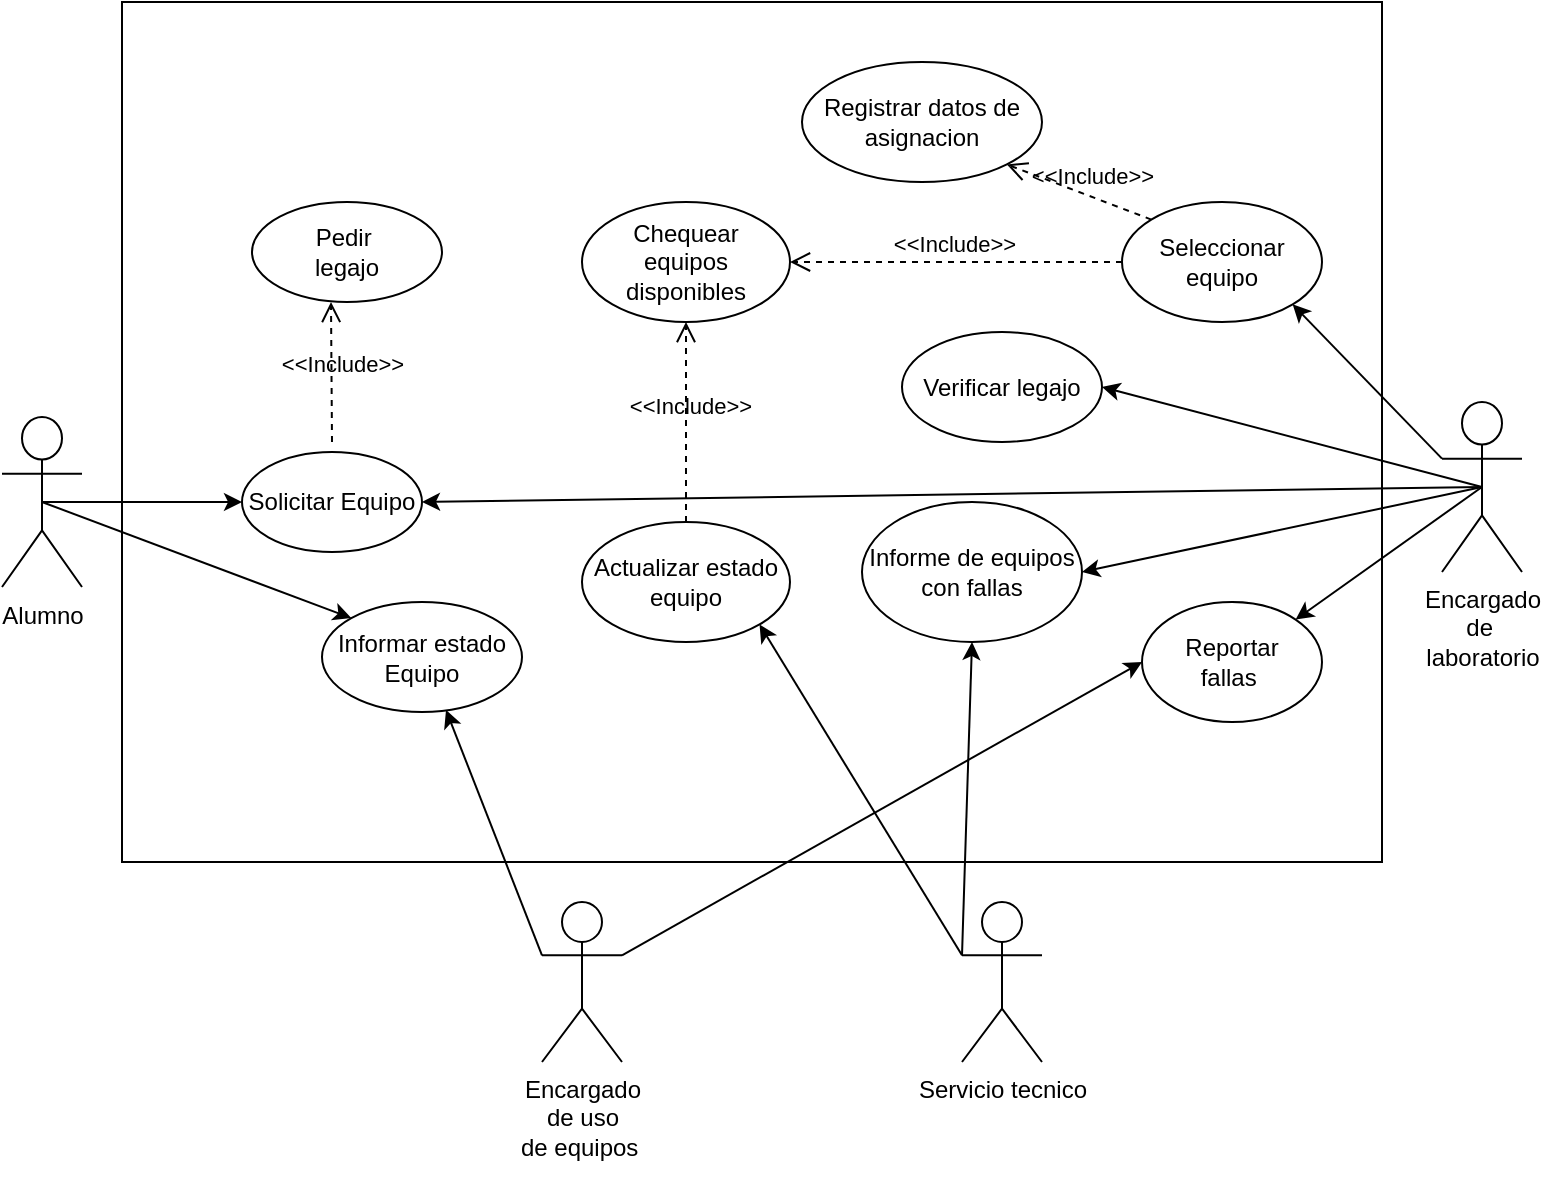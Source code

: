 <mxfile version="20.2.8" type="device"><diagram id="zPHzHa22M_pVTMs4SJ9A" name="Página-1"><mxGraphModel dx="868" dy="450" grid="1" gridSize="10" guides="1" tooltips="1" connect="1" arrows="1" fold="1" page="1" pageScale="1" pageWidth="827" pageHeight="1169" math="0" shadow="0"><root><mxCell id="0"/><mxCell id="1" parent="0"/><mxCell id="sdaAbBz5JvMkKX8dXmen-96" value="" style="rounded=0;whiteSpace=wrap;html=1;" vertex="1" parent="1"><mxGeometry x="110" y="10" width="630" height="430" as="geometry"/></mxCell><mxCell id="sdaAbBz5JvMkKX8dXmen-67" style="edgeStyle=none;rounded=0;orthogonalLoop=1;jettySize=auto;html=1;exitX=0.5;exitY=0.5;exitDx=0;exitDy=0;exitPerimeter=0;entryX=0;entryY=0.5;entryDx=0;entryDy=0;" edge="1" parent="1" source="sdaAbBz5JvMkKX8dXmen-1" target="sdaAbBz5JvMkKX8dXmen-2"><mxGeometry relative="1" as="geometry"/></mxCell><mxCell id="sdaAbBz5JvMkKX8dXmen-69" style="edgeStyle=none;rounded=0;orthogonalLoop=1;jettySize=auto;html=1;exitX=0.5;exitY=0.5;exitDx=0;exitDy=0;exitPerimeter=0;entryX=0;entryY=0;entryDx=0;entryDy=0;" edge="1" parent="1" source="sdaAbBz5JvMkKX8dXmen-1" target="sdaAbBz5JvMkKX8dXmen-50"><mxGeometry relative="1" as="geometry"/></mxCell><mxCell id="sdaAbBz5JvMkKX8dXmen-1" value="Alumno" style="shape=umlActor;verticalLabelPosition=bottom;verticalAlign=top;html=1;outlineConnect=0;" vertex="1" parent="1"><mxGeometry x="50" y="217.5" width="40" height="85" as="geometry"/></mxCell><mxCell id="sdaAbBz5JvMkKX8dXmen-2" value="Solicitar Equipo" style="ellipse;whiteSpace=wrap;html=1;" vertex="1" parent="1"><mxGeometry x="170" y="235" width="90" height="50" as="geometry"/></mxCell><mxCell id="sdaAbBz5JvMkKX8dXmen-68" style="edgeStyle=none;rounded=0;orthogonalLoop=1;jettySize=auto;html=1;exitX=0.5;exitY=0.5;exitDx=0;exitDy=0;exitPerimeter=0;entryX=1;entryY=0.5;entryDx=0;entryDy=0;" edge="1" parent="1" source="sdaAbBz5JvMkKX8dXmen-10" target="sdaAbBz5JvMkKX8dXmen-2"><mxGeometry relative="1" as="geometry"/></mxCell><mxCell id="sdaAbBz5JvMkKX8dXmen-75" style="edgeStyle=none;rounded=0;orthogonalLoop=1;jettySize=auto;html=1;entryX=1;entryY=0.5;entryDx=0;entryDy=0;exitX=0.5;exitY=0.5;exitDx=0;exitDy=0;exitPerimeter=0;" edge="1" parent="1" source="sdaAbBz5JvMkKX8dXmen-10" target="sdaAbBz5JvMkKX8dXmen-11"><mxGeometry relative="1" as="geometry"><mxPoint x="700" y="180" as="sourcePoint"/></mxGeometry></mxCell><mxCell id="sdaAbBz5JvMkKX8dXmen-81" style="edgeStyle=none;rounded=0;orthogonalLoop=1;jettySize=auto;html=1;exitX=0.5;exitY=0.5;exitDx=0;exitDy=0;exitPerimeter=0;entryX=1;entryY=0;entryDx=0;entryDy=0;" edge="1" parent="1" source="sdaAbBz5JvMkKX8dXmen-10" target="sdaAbBz5JvMkKX8dXmen-53"><mxGeometry relative="1" as="geometry"/></mxCell><mxCell id="sdaAbBz5JvMkKX8dXmen-82" style="edgeStyle=none;rounded=0;orthogonalLoop=1;jettySize=auto;html=1;exitX=0.5;exitY=0.5;exitDx=0;exitDy=0;exitPerimeter=0;entryX=1;entryY=0.5;entryDx=0;entryDy=0;" edge="1" parent="1" source="sdaAbBz5JvMkKX8dXmen-10" target="sdaAbBz5JvMkKX8dXmen-79"><mxGeometry relative="1" as="geometry"/></mxCell><mxCell id="sdaAbBz5JvMkKX8dXmen-84" style="edgeStyle=none;rounded=0;orthogonalLoop=1;jettySize=auto;html=1;exitX=0;exitY=0.333;exitDx=0;exitDy=0;exitPerimeter=0;entryX=1;entryY=1;entryDx=0;entryDy=0;" edge="1" parent="1" source="sdaAbBz5JvMkKX8dXmen-10" target="sdaAbBz5JvMkKX8dXmen-28"><mxGeometry relative="1" as="geometry"/></mxCell><mxCell id="sdaAbBz5JvMkKX8dXmen-10" value="Encargado&lt;br&gt;de&amp;nbsp;&lt;br&gt;laboratorio&lt;br&gt;" style="shape=umlActor;verticalLabelPosition=bottom;verticalAlign=top;html=1;outlineConnect=0;" vertex="1" parent="1"><mxGeometry x="770" y="210" width="40" height="85" as="geometry"/></mxCell><mxCell id="sdaAbBz5JvMkKX8dXmen-11" value="Verificar legajo" style="ellipse;whiteSpace=wrap;html=1;" vertex="1" parent="1"><mxGeometry x="500" y="175" width="100" height="55" as="geometry"/></mxCell><mxCell id="sdaAbBz5JvMkKX8dXmen-23" value="Pedir&amp;nbsp;&lt;br&gt;legajo" style="ellipse;whiteSpace=wrap;html=1;" vertex="1" parent="1"><mxGeometry x="175" y="110" width="95" height="50" as="geometry"/></mxCell><mxCell id="sdaAbBz5JvMkKX8dXmen-28" value="Seleccionar equipo" style="ellipse;whiteSpace=wrap;html=1;" vertex="1" parent="1"><mxGeometry x="610" y="110" width="100" height="60" as="geometry"/></mxCell><mxCell id="sdaAbBz5JvMkKX8dXmen-38" value="Registrar datos de asignacion" style="ellipse;whiteSpace=wrap;html=1;" vertex="1" parent="1"><mxGeometry x="450" y="40" width="120" height="60" as="geometry"/></mxCell><mxCell id="sdaAbBz5JvMkKX8dXmen-40" value="Chequear&lt;br&gt;equipos disponibles" style="ellipse;whiteSpace=wrap;html=1;" vertex="1" parent="1"><mxGeometry x="340" y="110" width="104" height="60" as="geometry"/></mxCell><mxCell id="sdaAbBz5JvMkKX8dXmen-46" value="Actualizar estado equipo" style="ellipse;whiteSpace=wrap;html=1;" vertex="1" parent="1"><mxGeometry x="340" y="270" width="104" height="60" as="geometry"/></mxCell><mxCell id="sdaAbBz5JvMkKX8dXmen-50" value="Informar estado&lt;br&gt;Equipo" style="ellipse;whiteSpace=wrap;html=1;" vertex="1" parent="1"><mxGeometry x="210" y="310" width="100" height="55" as="geometry"/></mxCell><mxCell id="sdaAbBz5JvMkKX8dXmen-53" value="Reportar &lt;br&gt;fallas&amp;nbsp;" style="ellipse;whiteSpace=wrap;html=1;" vertex="1" parent="1"><mxGeometry x="620" y="310" width="90" height="60" as="geometry"/></mxCell><mxCell id="sdaAbBz5JvMkKX8dXmen-83" style="edgeStyle=none;rounded=0;orthogonalLoop=1;jettySize=auto;html=1;exitX=0;exitY=0.333;exitDx=0;exitDy=0;exitPerimeter=0;entryX=0.5;entryY=1;entryDx=0;entryDy=0;" edge="1" parent="1" source="sdaAbBz5JvMkKX8dXmen-57" target="sdaAbBz5JvMkKX8dXmen-79"><mxGeometry relative="1" as="geometry"/></mxCell><mxCell id="sdaAbBz5JvMkKX8dXmen-90" style="edgeStyle=none;rounded=0;orthogonalLoop=1;jettySize=auto;html=1;exitX=0;exitY=0.333;exitDx=0;exitDy=0;exitPerimeter=0;entryX=1;entryY=1;entryDx=0;entryDy=0;" edge="1" parent="1" source="sdaAbBz5JvMkKX8dXmen-57" target="sdaAbBz5JvMkKX8dXmen-46"><mxGeometry relative="1" as="geometry"/></mxCell><mxCell id="sdaAbBz5JvMkKX8dXmen-57" value="Servicio tecnico&lt;br&gt;" style="shape=umlActor;verticalLabelPosition=bottom;verticalAlign=top;html=1;outlineConnect=0;" vertex="1" parent="1"><mxGeometry x="530" y="460" width="40" height="80" as="geometry"/></mxCell><mxCell id="sdaAbBz5JvMkKX8dXmen-72" style="edgeStyle=none;rounded=0;orthogonalLoop=1;jettySize=auto;html=1;exitX=1;exitY=0.333;exitDx=0;exitDy=0;exitPerimeter=0;entryX=0;entryY=0.5;entryDx=0;entryDy=0;" edge="1" parent="1" source="sdaAbBz5JvMkKX8dXmen-62" target="sdaAbBz5JvMkKX8dXmen-53"><mxGeometry relative="1" as="geometry"/></mxCell><mxCell id="sdaAbBz5JvMkKX8dXmen-98" style="edgeStyle=none;rounded=0;orthogonalLoop=1;jettySize=auto;html=1;exitX=0;exitY=0.333;exitDx=0;exitDy=0;exitPerimeter=0;entryX=0.62;entryY=0.982;entryDx=0;entryDy=0;entryPerimeter=0;" edge="1" parent="1" source="sdaAbBz5JvMkKX8dXmen-62" target="sdaAbBz5JvMkKX8dXmen-50"><mxGeometry relative="1" as="geometry"/></mxCell><mxCell id="sdaAbBz5JvMkKX8dXmen-62" value="Encargado&lt;br&gt;de uso &lt;br&gt;de equipos&amp;nbsp;&lt;br&gt;&lt;br&gt;" style="shape=umlActor;verticalLabelPosition=bottom;verticalAlign=top;html=1;outlineConnect=0;" vertex="1" parent="1"><mxGeometry x="320" y="460" width="40" height="80" as="geometry"/></mxCell><mxCell id="sdaAbBz5JvMkKX8dXmen-79" value="Informe de equipos &lt;br&gt;con fallas" style="ellipse;whiteSpace=wrap;html=1;" vertex="1" parent="1"><mxGeometry x="480" y="260" width="110" height="70" as="geometry"/></mxCell><mxCell id="sdaAbBz5JvMkKX8dXmen-87" value="&amp;lt;&amp;lt;Include&amp;gt;&amp;gt;" style="endArrow=open;startArrow=none;endFill=0;startFill=0;endSize=8;html=1;verticalAlign=bottom;dashed=1;labelBackgroundColor=none;rounded=0;entryX=1;entryY=1;entryDx=0;entryDy=0;exitX=0;exitY=0;exitDx=0;exitDy=0;" edge="1" parent="1" source="sdaAbBz5JvMkKX8dXmen-28" target="sdaAbBz5JvMkKX8dXmen-38"><mxGeometry x="-0.177" y="-1" width="160" relative="1" as="geometry"><mxPoint x="620" y="100" as="sourcePoint"/><mxPoint x="780" y="100" as="targetPoint"/><mxPoint as="offset"/></mxGeometry></mxCell><mxCell id="sdaAbBz5JvMkKX8dXmen-89" value="&amp;lt;&amp;lt;Include&amp;gt;&amp;gt;" style="endArrow=open;startArrow=none;endFill=0;startFill=0;endSize=8;html=1;verticalAlign=bottom;dashed=1;labelBackgroundColor=none;rounded=0;entryX=0.5;entryY=1;entryDx=0;entryDy=0;exitX=0.5;exitY=0;exitDx=0;exitDy=0;" edge="1" parent="1" source="sdaAbBz5JvMkKX8dXmen-46" target="sdaAbBz5JvMkKX8dXmen-40"><mxGeometry x="-0.011" y="-2" width="160" relative="1" as="geometry"><mxPoint x="550" y="337.32" as="sourcePoint"/><mxPoint x="466.82" y="279.998" as="targetPoint"/><mxPoint as="offset"/></mxGeometry></mxCell><mxCell id="sdaAbBz5JvMkKX8dXmen-91" value="&amp;lt;&amp;lt;Include&amp;gt;&amp;gt;" style="endArrow=open;startArrow=none;endFill=0;startFill=0;endSize=8;html=1;verticalAlign=bottom;dashed=1;labelBackgroundColor=none;rounded=0;entryX=0.5;entryY=1;entryDx=0;entryDy=0;" edge="1" parent="1"><mxGeometry x="-0.144" y="-5" width="160" relative="1" as="geometry"><mxPoint x="215" y="230" as="sourcePoint"/><mxPoint x="214.5" y="160" as="targetPoint"/><mxPoint as="offset"/></mxGeometry></mxCell><mxCell id="sdaAbBz5JvMkKX8dXmen-94" value="&amp;lt;&amp;lt;Include&amp;gt;&amp;gt;" style="endArrow=open;startArrow=none;endFill=0;startFill=0;endSize=8;html=1;verticalAlign=bottom;dashed=1;labelBackgroundColor=none;rounded=0;entryX=1;entryY=0.5;entryDx=0;entryDy=0;exitX=0;exitY=0.5;exitDx=0;exitDy=0;" edge="1" parent="1" source="sdaAbBz5JvMkKX8dXmen-28" target="sdaAbBz5JvMkKX8dXmen-40"><mxGeometry x="0.019" width="160" relative="1" as="geometry"><mxPoint x="631.716" y="137.322" as="sourcePoint"/><mxPoint x="575.355" y="72.678" as="targetPoint"/><mxPoint as="offset"/></mxGeometry></mxCell></root></mxGraphModel></diagram></mxfile>